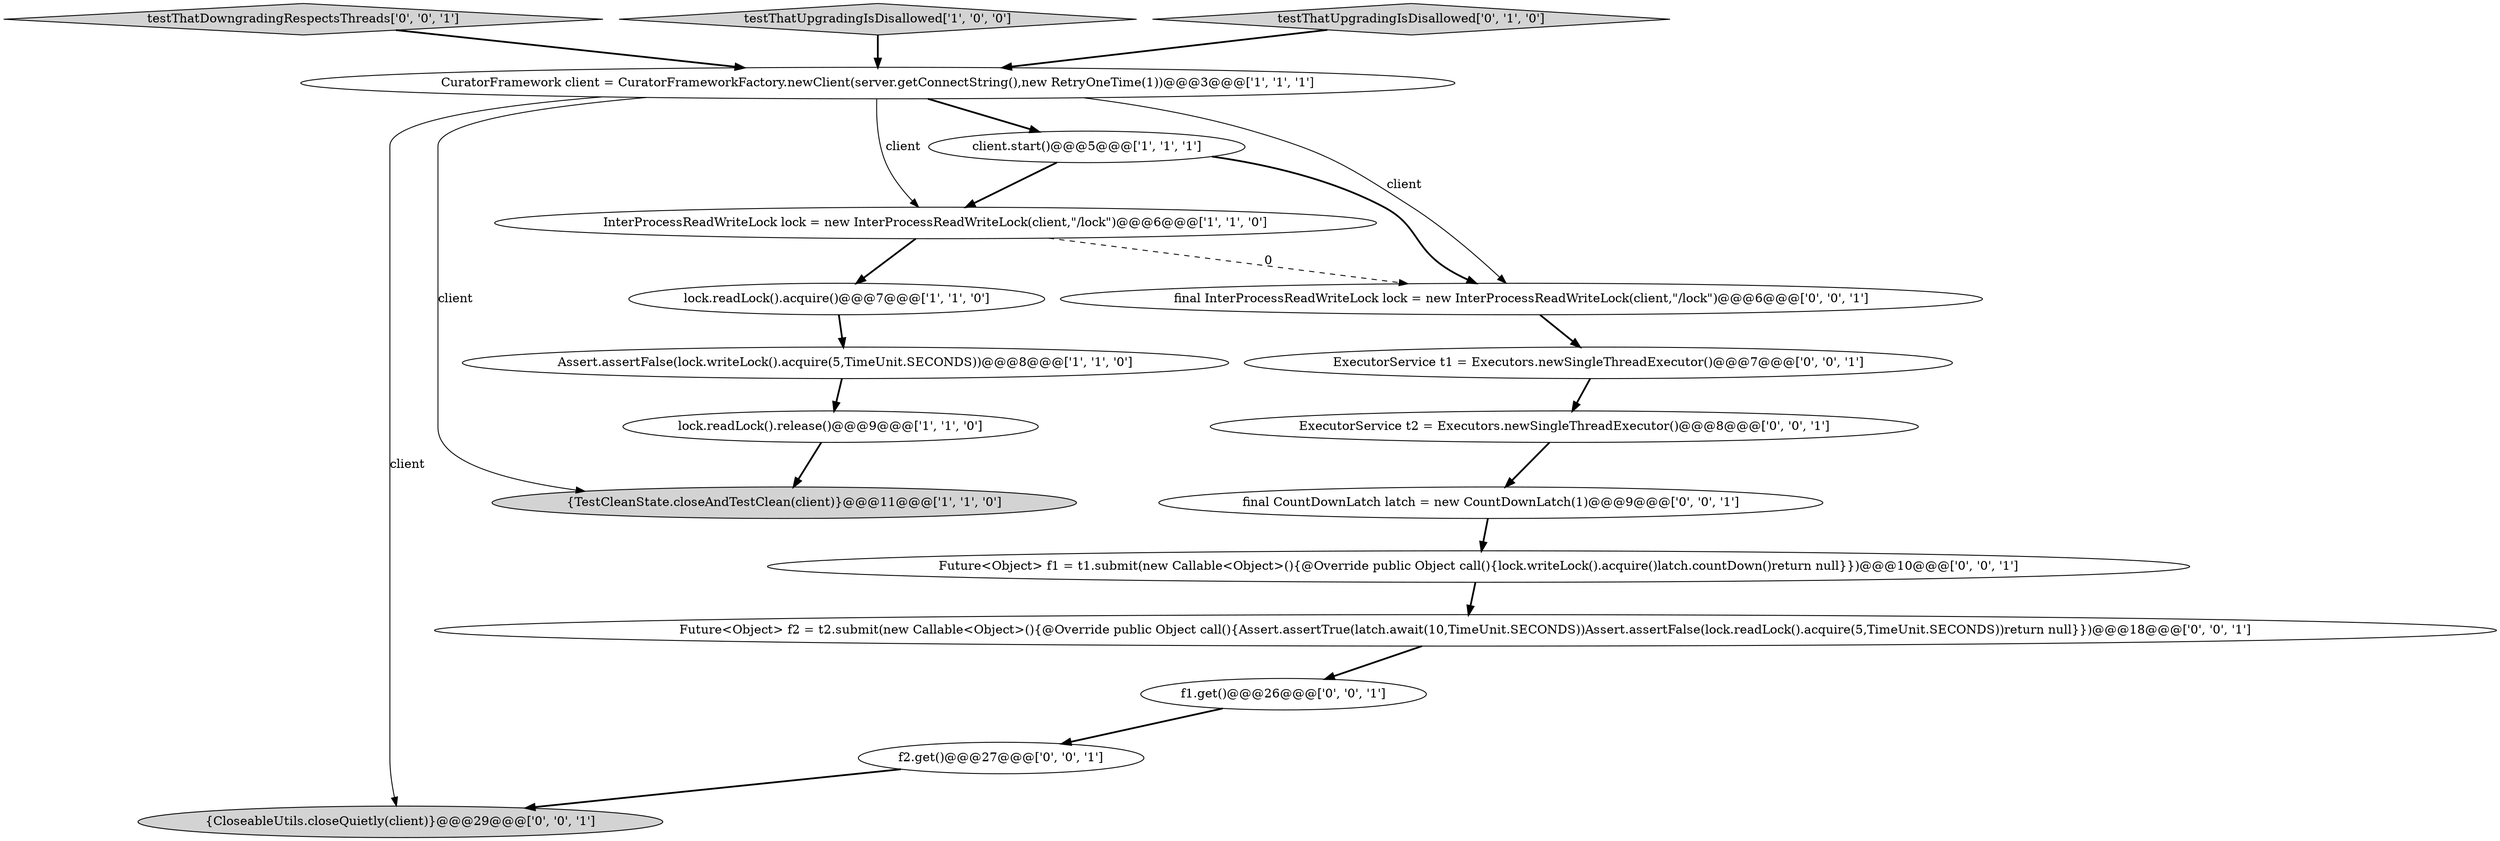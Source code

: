 digraph {
14 [style = filled, label = "{CloseableUtils.closeQuietly(client)}@@@29@@@['0', '0', '1']", fillcolor = lightgray, shape = ellipse image = "AAA0AAABBB3BBB"];
6 [style = filled, label = "CuratorFramework client = CuratorFrameworkFactory.newClient(server.getConnectString(),new RetryOneTime(1))@@@3@@@['1', '1', '1']", fillcolor = white, shape = ellipse image = "AAA0AAABBB1BBB"];
5 [style = filled, label = "InterProcessReadWriteLock lock = new InterProcessReadWriteLock(client,\"/lock\")@@@6@@@['1', '1', '0']", fillcolor = white, shape = ellipse image = "AAA0AAABBB1BBB"];
7 [style = filled, label = "lock.readLock().release()@@@9@@@['1', '1', '0']", fillcolor = white, shape = ellipse image = "AAA0AAABBB1BBB"];
0 [style = filled, label = "{TestCleanState.closeAndTestClean(client)}@@@11@@@['1', '1', '0']", fillcolor = lightgray, shape = ellipse image = "AAA0AAABBB1BBB"];
9 [style = filled, label = "f1.get()@@@26@@@['0', '0', '1']", fillcolor = white, shape = ellipse image = "AAA0AAABBB3BBB"];
16 [style = filled, label = "testThatDowngradingRespectsThreads['0', '0', '1']", fillcolor = lightgray, shape = diamond image = "AAA0AAABBB3BBB"];
18 [style = filled, label = "final CountDownLatch latch = new CountDownLatch(1)@@@9@@@['0', '0', '1']", fillcolor = white, shape = ellipse image = "AAA0AAABBB3BBB"];
13 [style = filled, label = "Future<Object> f2 = t2.submit(new Callable<Object>(){@Override public Object call(){Assert.assertTrue(latch.await(10,TimeUnit.SECONDS))Assert.assertFalse(lock.readLock().acquire(5,TimeUnit.SECONDS))return null}})@@@18@@@['0', '0', '1']", fillcolor = white, shape = ellipse image = "AAA0AAABBB3BBB"];
11 [style = filled, label = "Future<Object> f1 = t1.submit(new Callable<Object>(){@Override public Object call(){lock.writeLock().acquire()latch.countDown()return null}})@@@10@@@['0', '0', '1']", fillcolor = white, shape = ellipse image = "AAA0AAABBB3BBB"];
10 [style = filled, label = "final InterProcessReadWriteLock lock = new InterProcessReadWriteLock(client,\"/lock\")@@@6@@@['0', '0', '1']", fillcolor = white, shape = ellipse image = "AAA0AAABBB3BBB"];
12 [style = filled, label = "f2.get()@@@27@@@['0', '0', '1']", fillcolor = white, shape = ellipse image = "AAA0AAABBB3BBB"];
17 [style = filled, label = "ExecutorService t1 = Executors.newSingleThreadExecutor()@@@7@@@['0', '0', '1']", fillcolor = white, shape = ellipse image = "AAA0AAABBB3BBB"];
4 [style = filled, label = "testThatUpgradingIsDisallowed['1', '0', '0']", fillcolor = lightgray, shape = diamond image = "AAA0AAABBB1BBB"];
3 [style = filled, label = "client.start()@@@5@@@['1', '1', '1']", fillcolor = white, shape = ellipse image = "AAA0AAABBB1BBB"];
2 [style = filled, label = "Assert.assertFalse(lock.writeLock().acquire(5,TimeUnit.SECONDS))@@@8@@@['1', '1', '0']", fillcolor = white, shape = ellipse image = "AAA0AAABBB1BBB"];
1 [style = filled, label = "lock.readLock().acquire()@@@7@@@['1', '1', '0']", fillcolor = white, shape = ellipse image = "AAA0AAABBB1BBB"];
8 [style = filled, label = "testThatUpgradingIsDisallowed['0', '1', '0']", fillcolor = lightgray, shape = diamond image = "AAA0AAABBB2BBB"];
15 [style = filled, label = "ExecutorService t2 = Executors.newSingleThreadExecutor()@@@8@@@['0', '0', '1']", fillcolor = white, shape = ellipse image = "AAA0AAABBB3BBB"];
4->6 [style = bold, label=""];
3->10 [style = bold, label=""];
10->17 [style = bold, label=""];
6->14 [style = solid, label="client"];
15->18 [style = bold, label=""];
2->7 [style = bold, label=""];
12->14 [style = bold, label=""];
5->1 [style = bold, label=""];
6->10 [style = solid, label="client"];
8->6 [style = bold, label=""];
3->5 [style = bold, label=""];
17->15 [style = bold, label=""];
6->5 [style = solid, label="client"];
7->0 [style = bold, label=""];
6->3 [style = bold, label=""];
16->6 [style = bold, label=""];
11->13 [style = bold, label=""];
5->10 [style = dashed, label="0"];
13->9 [style = bold, label=""];
1->2 [style = bold, label=""];
18->11 [style = bold, label=""];
6->0 [style = solid, label="client"];
9->12 [style = bold, label=""];
}
